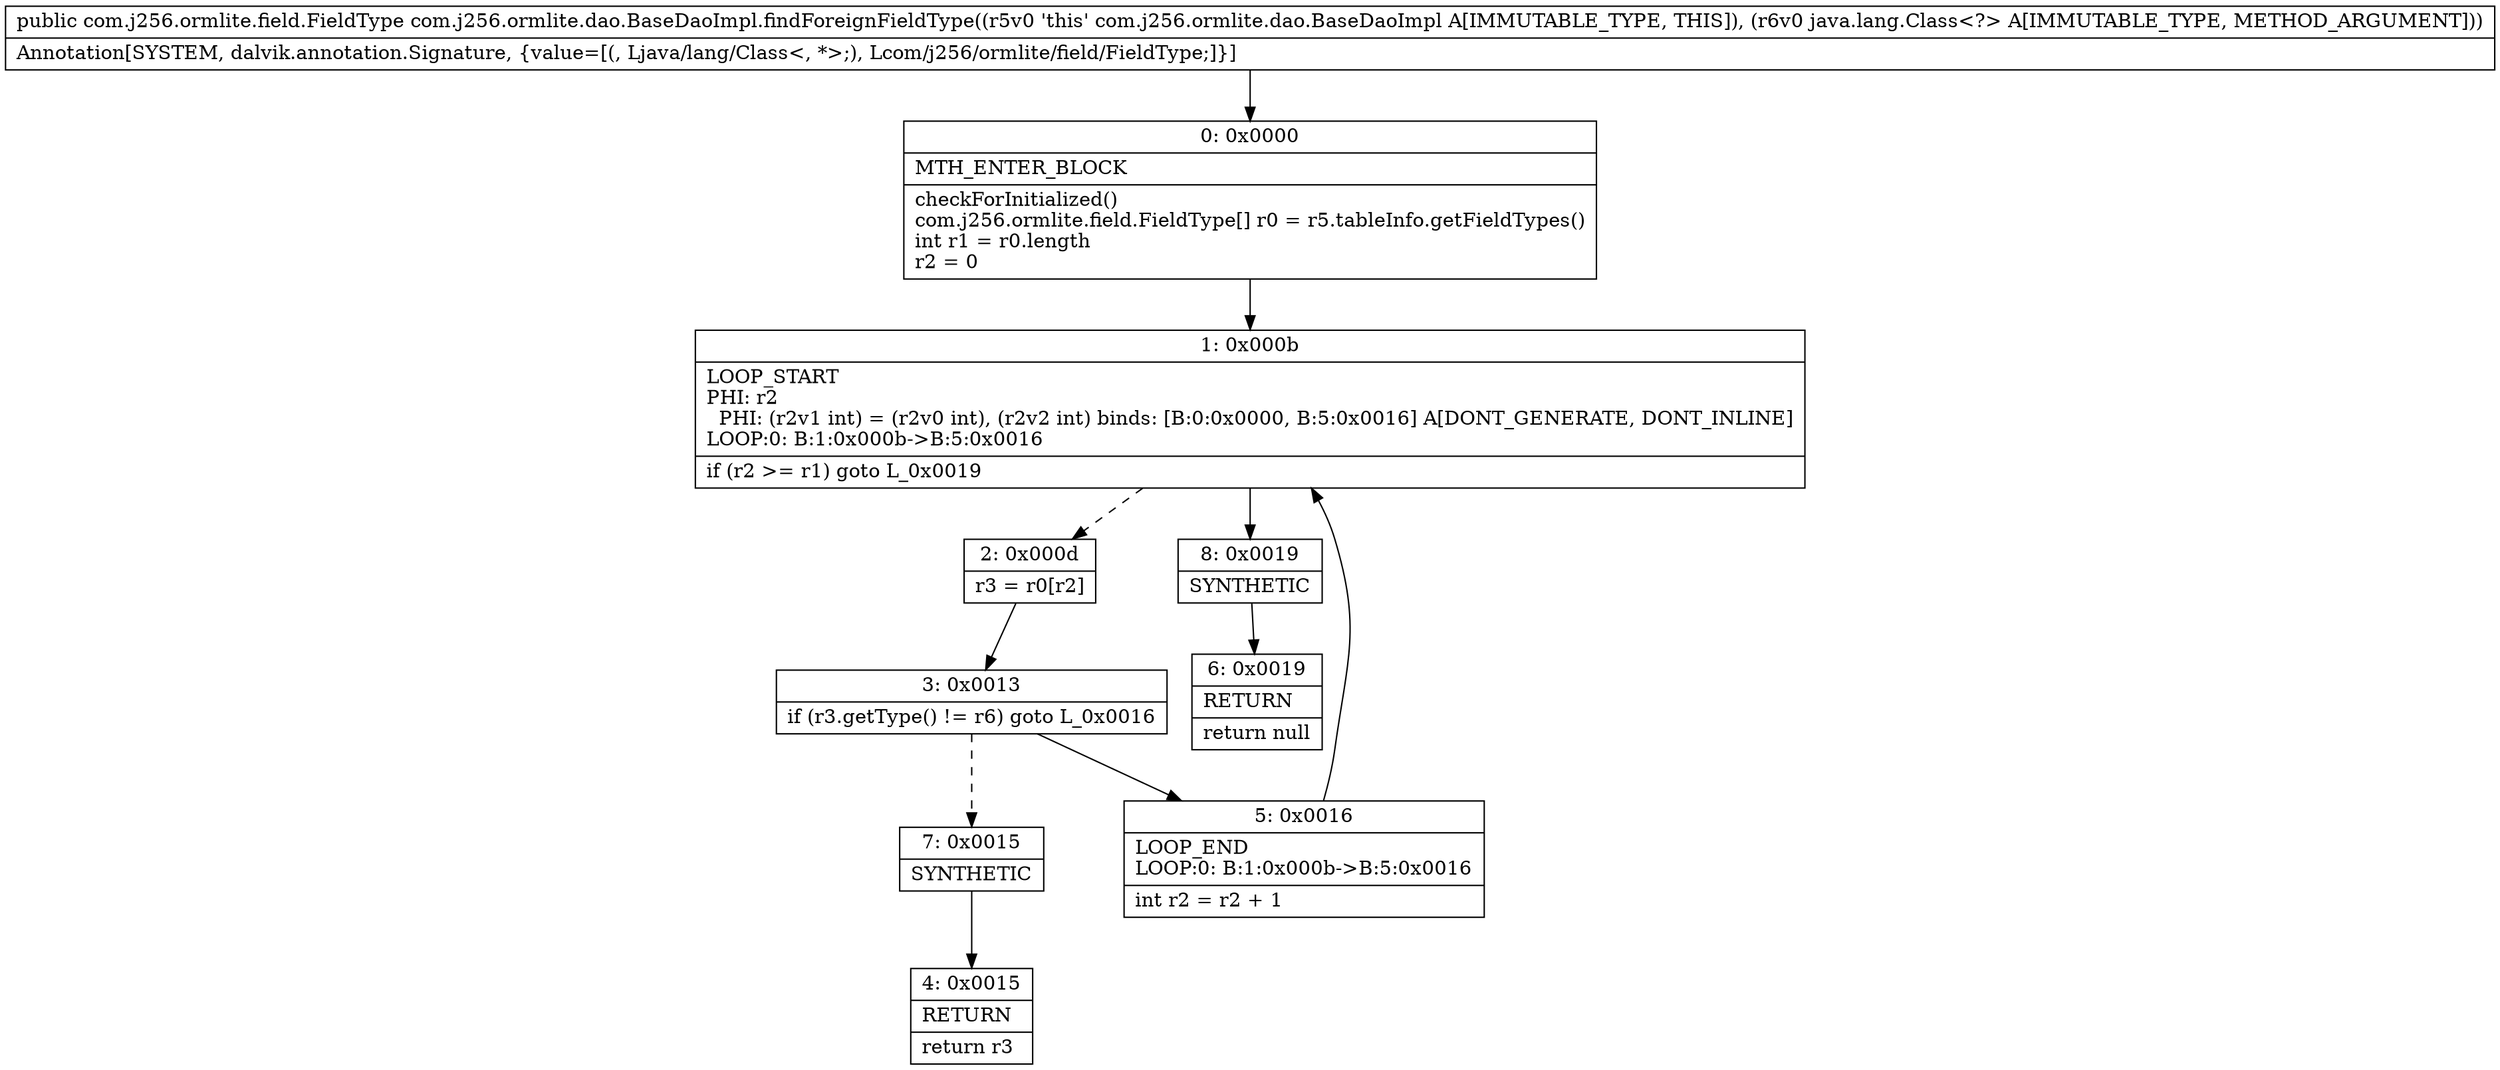 digraph "CFG forcom.j256.ormlite.dao.BaseDaoImpl.findForeignFieldType(Ljava\/lang\/Class;)Lcom\/j256\/ormlite\/field\/FieldType;" {
Node_0 [shape=record,label="{0\:\ 0x0000|MTH_ENTER_BLOCK\l|checkForInitialized()\lcom.j256.ormlite.field.FieldType[] r0 = r5.tableInfo.getFieldTypes()\lint r1 = r0.length\lr2 = 0\l}"];
Node_1 [shape=record,label="{1\:\ 0x000b|LOOP_START\lPHI: r2 \l  PHI: (r2v1 int) = (r2v0 int), (r2v2 int) binds: [B:0:0x0000, B:5:0x0016] A[DONT_GENERATE, DONT_INLINE]\lLOOP:0: B:1:0x000b\-\>B:5:0x0016\l|if (r2 \>= r1) goto L_0x0019\l}"];
Node_2 [shape=record,label="{2\:\ 0x000d|r3 = r0[r2]\l}"];
Node_3 [shape=record,label="{3\:\ 0x0013|if (r3.getType() != r6) goto L_0x0016\l}"];
Node_4 [shape=record,label="{4\:\ 0x0015|RETURN\l|return r3\l}"];
Node_5 [shape=record,label="{5\:\ 0x0016|LOOP_END\lLOOP:0: B:1:0x000b\-\>B:5:0x0016\l|int r2 = r2 + 1\l}"];
Node_6 [shape=record,label="{6\:\ 0x0019|RETURN\l|return null\l}"];
Node_7 [shape=record,label="{7\:\ 0x0015|SYNTHETIC\l}"];
Node_8 [shape=record,label="{8\:\ 0x0019|SYNTHETIC\l}"];
MethodNode[shape=record,label="{public com.j256.ormlite.field.FieldType com.j256.ormlite.dao.BaseDaoImpl.findForeignFieldType((r5v0 'this' com.j256.ormlite.dao.BaseDaoImpl A[IMMUTABLE_TYPE, THIS]), (r6v0 java.lang.Class\<?\> A[IMMUTABLE_TYPE, METHOD_ARGUMENT]))  | Annotation[SYSTEM, dalvik.annotation.Signature, \{value=[(, Ljava\/lang\/Class\<, *\>;), Lcom\/j256\/ormlite\/field\/FieldType;]\}]\l}"];
MethodNode -> Node_0;
Node_0 -> Node_1;
Node_1 -> Node_2[style=dashed];
Node_1 -> Node_8;
Node_2 -> Node_3;
Node_3 -> Node_5;
Node_3 -> Node_7[style=dashed];
Node_5 -> Node_1;
Node_7 -> Node_4;
Node_8 -> Node_6;
}

